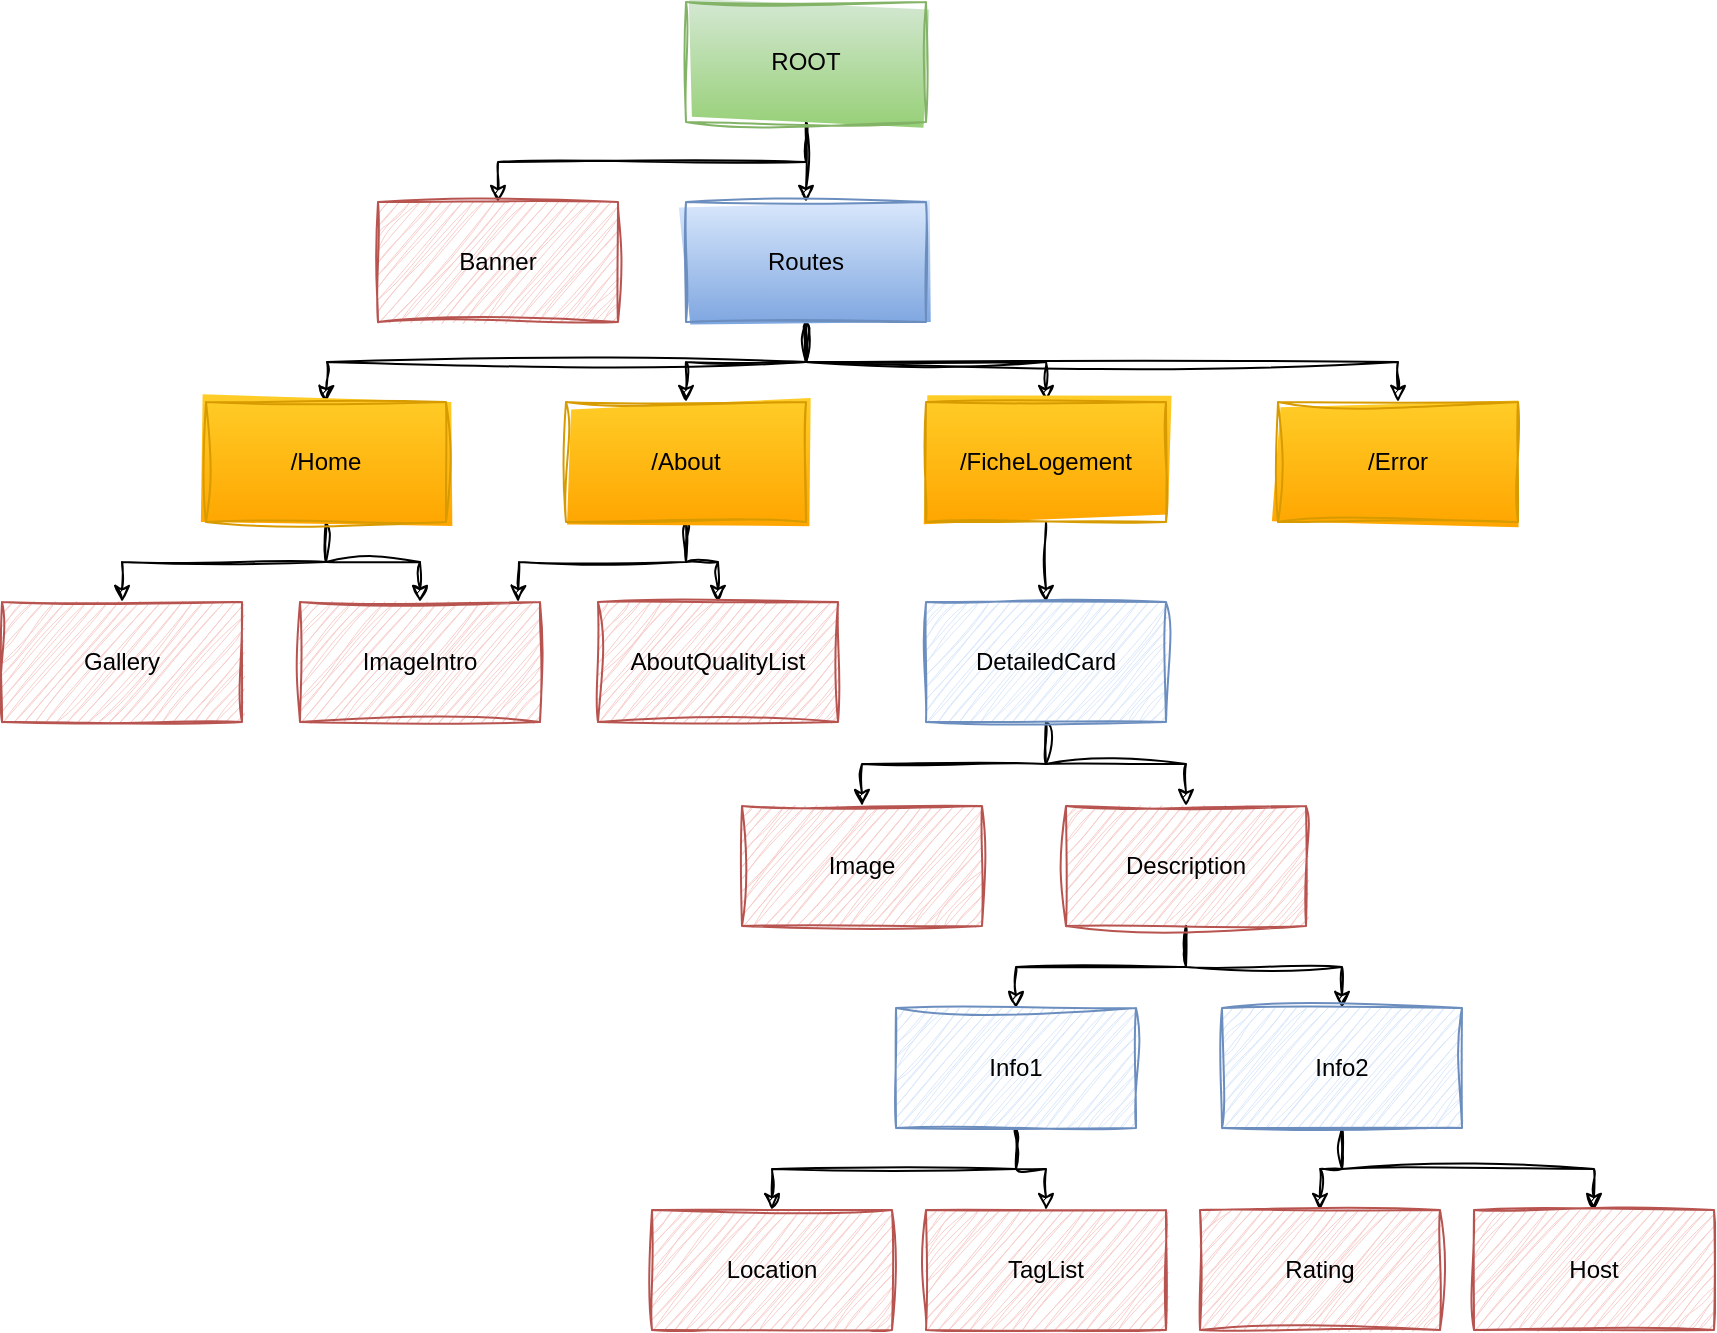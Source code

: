 <mxfile version="24.5.4" type="github">
  <diagram name="Page-1" id="EvFdWE8hsnzMxmmmiark">
    <mxGraphModel dx="1509" dy="654" grid="0" gridSize="12" guides="1" tooltips="1" connect="1" arrows="1" fold="1" page="0" pageScale="1" pageWidth="1169" pageHeight="1654" background="none" math="0" shadow="0">
      <root>
        <mxCell id="0" />
        <mxCell id="1" parent="0" />
        <mxCell id="7yv135jf1E9UNRWyaEtT-14" style="edgeStyle=orthogonalEdgeStyle;rounded=0;orthogonalLoop=1;jettySize=auto;html=1;exitX=0.5;exitY=1;exitDx=0;exitDy=0;entryX=0.5;entryY=0;entryDx=0;entryDy=0;sketch=1;curveFitting=1;jiggle=2;labelBackgroundColor=none;fontColor=default;" parent="1" source="7yv135jf1E9UNRWyaEtT-1" target="7yv135jf1E9UNRWyaEtT-3" edge="1">
          <mxGeometry relative="1" as="geometry" />
        </mxCell>
        <mxCell id="7yv135jf1E9UNRWyaEtT-15" style="edgeStyle=orthogonalEdgeStyle;rounded=0;orthogonalLoop=1;jettySize=auto;html=1;exitX=0.5;exitY=1;exitDx=0;exitDy=0;entryX=0.5;entryY=0;entryDx=0;entryDy=0;sketch=1;curveFitting=1;jiggle=2;labelBackgroundColor=none;fontColor=default;" parent="1" source="7yv135jf1E9UNRWyaEtT-1" target="7yv135jf1E9UNRWyaEtT-2" edge="1">
          <mxGeometry relative="1" as="geometry" />
        </mxCell>
        <mxCell id="7yv135jf1E9UNRWyaEtT-1" value="ROOT" style="rounded=0;whiteSpace=wrap;html=1;sketch=1;curveFitting=1;jiggle=2;labelBackgroundColor=none;fillColor=#d5e8d4;strokeColor=#82b366;gradientColor=#97d077;" parent="1" vertex="1">
          <mxGeometry x="499" y="17" width="120" height="60" as="geometry" />
        </mxCell>
        <mxCell id="7yv135jf1E9UNRWyaEtT-16" style="edgeStyle=orthogonalEdgeStyle;rounded=0;orthogonalLoop=1;jettySize=auto;html=1;exitX=0.5;exitY=1;exitDx=0;exitDy=0;entryX=0.5;entryY=0;entryDx=0;entryDy=0;sketch=1;curveFitting=1;jiggle=2;labelBackgroundColor=none;fontColor=default;" parent="1" source="7yv135jf1E9UNRWyaEtT-2" edge="1">
          <mxGeometry relative="1" as="geometry">
            <mxPoint x="319" y="217" as="targetPoint" />
          </mxGeometry>
        </mxCell>
        <mxCell id="7yv135jf1E9UNRWyaEtT-17" style="edgeStyle=orthogonalEdgeStyle;rounded=0;orthogonalLoop=1;jettySize=auto;html=1;exitX=0.5;exitY=1;exitDx=0;exitDy=0;entryX=0.5;entryY=0;entryDx=0;entryDy=0;sketch=1;curveFitting=1;jiggle=2;labelBackgroundColor=none;fontColor=default;" parent="1" source="7yv135jf1E9UNRWyaEtT-2" target="7yv135jf1E9UNRWyaEtT-4" edge="1">
          <mxGeometry relative="1" as="geometry" />
        </mxCell>
        <mxCell id="7yv135jf1E9UNRWyaEtT-18" style="edgeStyle=orthogonalEdgeStyle;rounded=0;orthogonalLoop=1;jettySize=auto;html=1;exitX=0.5;exitY=1;exitDx=0;exitDy=0;entryX=0.5;entryY=0;entryDx=0;entryDy=0;sketch=1;curveFitting=1;jiggle=2;labelBackgroundColor=none;fontColor=default;" parent="1" source="7yv135jf1E9UNRWyaEtT-2" target="7yv135jf1E9UNRWyaEtT-6" edge="1">
          <mxGeometry relative="1" as="geometry" />
        </mxCell>
        <mxCell id="7yv135jf1E9UNRWyaEtT-20" style="edgeStyle=orthogonalEdgeStyle;rounded=0;orthogonalLoop=1;jettySize=auto;html=1;exitX=0.5;exitY=1;exitDx=0;exitDy=0;sketch=1;curveFitting=1;jiggle=2;labelBackgroundColor=none;fontColor=default;" parent="1" source="7yv135jf1E9UNRWyaEtT-2" target="7yv135jf1E9UNRWyaEtT-19" edge="1">
          <mxGeometry relative="1" as="geometry" />
        </mxCell>
        <mxCell id="7yv135jf1E9UNRWyaEtT-2" value="Routes" style="rounded=0;whiteSpace=wrap;html=1;sketch=1;curveFitting=1;jiggle=2;labelBackgroundColor=none;fillColor=#dae8fc;strokeColor=#6c8ebf;gradientColor=#7ea6e0;" parent="1" vertex="1">
          <mxGeometry x="499" y="117" width="120" height="60" as="geometry" />
        </mxCell>
        <mxCell id="7yv135jf1E9UNRWyaEtT-3" value="Banner" style="rounded=0;whiteSpace=wrap;html=1;sketch=1;curveFitting=1;jiggle=2;labelBackgroundColor=none;fillColor=#f8cecc;strokeColor=#b85450;" parent="1" vertex="1">
          <mxGeometry x="345" y="117" width="120" height="60" as="geometry" />
        </mxCell>
        <mxCell id="7yv135jf1E9UNRWyaEtT-24" style="edgeStyle=orthogonalEdgeStyle;rounded=0;orthogonalLoop=1;jettySize=auto;html=1;exitX=0.5;exitY=1;exitDx=0;exitDy=0;sketch=1;curveFitting=1;jiggle=2;labelBackgroundColor=none;fontColor=default;" parent="1" source="7yv135jf1E9UNRWyaEtT-4" edge="1">
          <mxGeometry relative="1" as="geometry">
            <mxPoint x="415" y="317" as="targetPoint" />
          </mxGeometry>
        </mxCell>
        <mxCell id="7yv135jf1E9UNRWyaEtT-27" style="edgeStyle=orthogonalEdgeStyle;rounded=0;orthogonalLoop=1;jettySize=auto;html=1;exitX=0.5;exitY=1;exitDx=0;exitDy=0;entryX=0.5;entryY=0;entryDx=0;entryDy=0;sketch=1;curveFitting=1;jiggle=2;labelBackgroundColor=none;fontColor=default;" parent="1" source="7yv135jf1E9UNRWyaEtT-4" target="7yv135jf1E9UNRWyaEtT-26" edge="1">
          <mxGeometry relative="1" as="geometry" />
        </mxCell>
        <mxCell id="7yv135jf1E9UNRWyaEtT-4" value="/About" style="rounded=0;whiteSpace=wrap;html=1;sketch=1;curveFitting=1;jiggle=2;labelBackgroundColor=none;fillColor=#ffcd28;strokeColor=#d79b00;gradientColor=#ffa500;" parent="1" vertex="1">
          <mxGeometry x="439" y="217" width="120" height="60" as="geometry" />
        </mxCell>
        <mxCell id="7yv135jf1E9UNRWyaEtT-36" style="edgeStyle=orthogonalEdgeStyle;rounded=0;orthogonalLoop=1;jettySize=auto;html=1;exitX=0.5;exitY=1;exitDx=0;exitDy=0;entryX=0.5;entryY=0;entryDx=0;entryDy=0;sketch=1;curveFitting=1;jiggle=2;labelBackgroundColor=none;fontColor=default;" parent="1" source="7yv135jf1E9UNRWyaEtT-6" target="7yv135jf1E9UNRWyaEtT-29" edge="1">
          <mxGeometry relative="1" as="geometry" />
        </mxCell>
        <mxCell id="7yv135jf1E9UNRWyaEtT-6" value="/FicheLogement" style="rounded=0;whiteSpace=wrap;html=1;sketch=1;curveFitting=1;jiggle=2;labelBackgroundColor=none;fillColor=#ffcd28;strokeColor=#d79b00;gradientColor=#ffa500;" parent="1" vertex="1">
          <mxGeometry x="619" y="217" width="120" height="60" as="geometry" />
        </mxCell>
        <mxCell id="7yv135jf1E9UNRWyaEtT-19" value="/Error" style="rounded=0;whiteSpace=wrap;html=1;sketch=1;curveFitting=1;jiggle=2;labelBackgroundColor=none;fillColor=#ffcd28;strokeColor=#d79b00;gradientColor=#ffa500;" parent="1" vertex="1">
          <mxGeometry x="795" y="217" width="120" height="60" as="geometry" />
        </mxCell>
        <mxCell id="7yv135jf1E9UNRWyaEtT-21" value="ImageIntro" style="rounded=0;whiteSpace=wrap;html=1;sketch=1;curveFitting=1;jiggle=2;labelBackgroundColor=none;fillColor=#f8cecc;strokeColor=#b85450;" parent="1" vertex="1">
          <mxGeometry x="306" y="317" width="120" height="60" as="geometry" />
        </mxCell>
        <mxCell id="7yv135jf1E9UNRWyaEtT-22" value="Gallery" style="rounded=0;whiteSpace=wrap;html=1;sketch=1;curveFitting=1;jiggle=2;labelBackgroundColor=none;fillColor=#f8cecc;strokeColor=#b85450;" parent="1" vertex="1">
          <mxGeometry x="157" y="317" width="120" height="60" as="geometry" />
        </mxCell>
        <mxCell id="7yv135jf1E9UNRWyaEtT-26" value="AboutQualityList" style="rounded=0;whiteSpace=wrap;html=1;sketch=1;curveFitting=1;jiggle=2;labelBackgroundColor=none;fillColor=#f8cecc;strokeColor=#b85450;" parent="1" vertex="1">
          <mxGeometry x="455" y="317" width="120" height="60" as="geometry" />
        </mxCell>
        <mxCell id="7yv135jf1E9UNRWyaEtT-38" style="edgeStyle=orthogonalEdgeStyle;rounded=0;orthogonalLoop=1;jettySize=auto;html=1;exitX=0.5;exitY=1;exitDx=0;exitDy=0;entryX=0.5;entryY=0;entryDx=0;entryDy=0;sketch=1;curveFitting=1;jiggle=2;labelBackgroundColor=none;fontColor=default;" parent="1" source="7yv135jf1E9UNRWyaEtT-29" target="7yv135jf1E9UNRWyaEtT-31" edge="1">
          <mxGeometry relative="1" as="geometry" />
        </mxCell>
        <mxCell id="7yv135jf1E9UNRWyaEtT-39" style="edgeStyle=orthogonalEdgeStyle;rounded=0;orthogonalLoop=1;jettySize=auto;html=1;exitX=0.5;exitY=1;exitDx=0;exitDy=0;entryX=0.5;entryY=0;entryDx=0;entryDy=0;sketch=1;curveFitting=1;jiggle=2;labelBackgroundColor=none;fontColor=default;" parent="1" source="7yv135jf1E9UNRWyaEtT-29" target="7yv135jf1E9UNRWyaEtT-30" edge="1">
          <mxGeometry relative="1" as="geometry" />
        </mxCell>
        <mxCell id="7yv135jf1E9UNRWyaEtT-29" value="DetailedCard" style="rounded=0;whiteSpace=wrap;html=1;sketch=1;curveFitting=1;jiggle=2;labelBackgroundColor=none;fillColor=#dae8fc;strokeColor=#6c8ebf;" parent="1" vertex="1">
          <mxGeometry x="619" y="317" width="120" height="60" as="geometry" />
        </mxCell>
        <mxCell id="7yv135jf1E9UNRWyaEtT-46" style="edgeStyle=orthogonalEdgeStyle;rounded=0;sketch=1;hachureGap=4;jiggle=2;curveFitting=1;orthogonalLoop=1;jettySize=auto;html=1;exitX=0.5;exitY=1;exitDx=0;exitDy=0;entryX=0.5;entryY=0;entryDx=0;entryDy=0;fontFamily=Architects Daughter;fontSource=https%3A%2F%2Ffonts.googleapis.com%2Fcss%3Ffamily%3DArchitects%2BDaughter;" parent="1" source="7yv135jf1E9UNRWyaEtT-30" target="7yv135jf1E9UNRWyaEtT-41" edge="1">
          <mxGeometry relative="1" as="geometry" />
        </mxCell>
        <mxCell id="7yv135jf1E9UNRWyaEtT-47" style="edgeStyle=orthogonalEdgeStyle;rounded=0;sketch=1;hachureGap=4;jiggle=2;curveFitting=1;orthogonalLoop=1;jettySize=auto;html=1;exitX=0.5;exitY=1;exitDx=0;exitDy=0;entryX=0.5;entryY=0;entryDx=0;entryDy=0;fontFamily=Architects Daughter;fontSource=https%3A%2F%2Ffonts.googleapis.com%2Fcss%3Ffamily%3DArchitects%2BDaughter;" parent="1" source="7yv135jf1E9UNRWyaEtT-30" target="7yv135jf1E9UNRWyaEtT-40" edge="1">
          <mxGeometry relative="1" as="geometry" />
        </mxCell>
        <mxCell id="7yv135jf1E9UNRWyaEtT-30" value="Description" style="rounded=0;whiteSpace=wrap;html=1;sketch=1;curveFitting=1;jiggle=2;labelBackgroundColor=none;fillColor=#f8cecc;strokeColor=#b85450;" parent="1" vertex="1">
          <mxGeometry x="689" y="419" width="120" height="60" as="geometry" />
        </mxCell>
        <mxCell id="7yv135jf1E9UNRWyaEtT-31" value="Image" style="rounded=0;whiteSpace=wrap;html=1;sketch=1;curveFitting=1;jiggle=2;labelBackgroundColor=none;fillColor=#f8cecc;strokeColor=#b85450;" parent="1" vertex="1">
          <mxGeometry x="527" y="419" width="120" height="60" as="geometry" />
        </mxCell>
        <mxCell id="7yv135jf1E9UNRWyaEtT-50" style="edgeStyle=orthogonalEdgeStyle;rounded=0;sketch=1;hachureGap=4;jiggle=2;curveFitting=1;orthogonalLoop=1;jettySize=auto;html=1;exitX=0.5;exitY=1;exitDx=0;exitDy=0;entryX=0.5;entryY=0;entryDx=0;entryDy=0;fontFamily=Architects Daughter;fontSource=https%3A%2F%2Ffonts.googleapis.com%2Fcss%3Ffamily%3DArchitects%2BDaughter;" parent="1" source="7yv135jf1E9UNRWyaEtT-40" target="7yv135jf1E9UNRWyaEtT-44" edge="1">
          <mxGeometry relative="1" as="geometry" />
        </mxCell>
        <mxCell id="7yv135jf1E9UNRWyaEtT-51" style="edgeStyle=orthogonalEdgeStyle;rounded=0;sketch=1;hachureGap=4;jiggle=2;curveFitting=1;orthogonalLoop=1;jettySize=auto;html=1;exitX=0.5;exitY=1;exitDx=0;exitDy=0;entryX=0.5;entryY=0;entryDx=0;entryDy=0;fontFamily=Architects Daughter;fontSource=https%3A%2F%2Ffonts.googleapis.com%2Fcss%3Ffamily%3DArchitects%2BDaughter;" parent="1" source="7yv135jf1E9UNRWyaEtT-40" target="7yv135jf1E9UNRWyaEtT-45" edge="1">
          <mxGeometry relative="1" as="geometry" />
        </mxCell>
        <mxCell id="7yv135jf1E9UNRWyaEtT-40" value="&lt;font face=&quot;Helvetica&quot;&gt;Info2&lt;/font&gt;" style="whiteSpace=wrap;html=1;sketch=1;hachureGap=4;jiggle=2;curveFitting=1;fontFamily=Architects Daughter;fontSource=https%3A%2F%2Ffonts.googleapis.com%2Fcss%3Ffamily%3DArchitects%2BDaughter;fillColor=#dae8fc;strokeColor=#6c8ebf;" parent="1" vertex="1">
          <mxGeometry x="767" y="520" width="120" height="60" as="geometry" />
        </mxCell>
        <mxCell id="7yv135jf1E9UNRWyaEtT-48" style="edgeStyle=orthogonalEdgeStyle;rounded=0;sketch=1;hachureGap=4;jiggle=2;curveFitting=1;orthogonalLoop=1;jettySize=auto;html=1;exitX=0.5;exitY=1;exitDx=0;exitDy=0;fontFamily=Architects Daughter;fontSource=https%3A%2F%2Ffonts.googleapis.com%2Fcss%3Ffamily%3DArchitects%2BDaughter;" parent="1" source="7yv135jf1E9UNRWyaEtT-41" target="7yv135jf1E9UNRWyaEtT-42" edge="1">
          <mxGeometry relative="1" as="geometry" />
        </mxCell>
        <mxCell id="7yv135jf1E9UNRWyaEtT-49" style="edgeStyle=orthogonalEdgeStyle;rounded=0;sketch=1;hachureGap=4;jiggle=2;curveFitting=1;orthogonalLoop=1;jettySize=auto;html=1;exitX=0.5;exitY=1;exitDx=0;exitDy=0;entryX=0.5;entryY=0;entryDx=0;entryDy=0;fontFamily=Architects Daughter;fontSource=https%3A%2F%2Ffonts.googleapis.com%2Fcss%3Ffamily%3DArchitects%2BDaughter;" parent="1" source="7yv135jf1E9UNRWyaEtT-41" target="7yv135jf1E9UNRWyaEtT-43" edge="1">
          <mxGeometry relative="1" as="geometry" />
        </mxCell>
        <mxCell id="7yv135jf1E9UNRWyaEtT-41" value="Info1" style="whiteSpace=wrap;html=1;sketch=1;hachureGap=4;jiggle=2;curveFitting=1;fontFamily=Helvetica;fillColor=#dae8fc;strokeColor=#6c8ebf;" parent="1" vertex="1">
          <mxGeometry x="604" y="520" width="120" height="60" as="geometry" />
        </mxCell>
        <mxCell id="7yv135jf1E9UNRWyaEtT-42" value="&lt;font face=&quot;Helvetica&quot;&gt;Location&lt;/font&gt;" style="rounded=0;whiteSpace=wrap;html=1;sketch=1;hachureGap=4;jiggle=2;curveFitting=1;fontFamily=Architects Daughter;fontSource=https%3A%2F%2Ffonts.googleapis.com%2Fcss%3Ffamily%3DArchitects%2BDaughter;fillColor=#f8cecc;strokeColor=#b85450;" parent="1" vertex="1">
          <mxGeometry x="482" y="621" width="120" height="60" as="geometry" />
        </mxCell>
        <mxCell id="7yv135jf1E9UNRWyaEtT-43" value="&lt;font face=&quot;Helvetica&quot;&gt;TagList&lt;/font&gt;" style="rounded=0;whiteSpace=wrap;html=1;sketch=1;hachureGap=4;jiggle=2;curveFitting=1;fontFamily=Architects Daughter;fontSource=https%3A%2F%2Ffonts.googleapis.com%2Fcss%3Ffamily%3DArchitects%2BDaughter;fillColor=#f8cecc;strokeColor=#b85450;" parent="1" vertex="1">
          <mxGeometry x="619" y="621" width="120" height="60" as="geometry" />
        </mxCell>
        <mxCell id="7yv135jf1E9UNRWyaEtT-44" value="&lt;font face=&quot;Helvetica&quot;&gt;Rating&lt;/font&gt;" style="rounded=0;whiteSpace=wrap;html=1;sketch=1;hachureGap=4;jiggle=2;curveFitting=1;fontFamily=Architects Daughter;fontSource=https%3A%2F%2Ffonts.googleapis.com%2Fcss%3Ffamily%3DArchitects%2BDaughter;fillColor=#f8cecc;strokeColor=#b85450;" parent="1" vertex="1">
          <mxGeometry x="756" y="621" width="120" height="60" as="geometry" />
        </mxCell>
        <mxCell id="7yv135jf1E9UNRWyaEtT-45" value="&lt;font face=&quot;Helvetica&quot;&gt;Host&lt;/font&gt;" style="rounded=0;whiteSpace=wrap;html=1;sketch=1;hachureGap=4;jiggle=2;curveFitting=1;fontFamily=Architects Daughter;fontSource=https%3A%2F%2Ffonts.googleapis.com%2Fcss%3Ffamily%3DArchitects%2BDaughter;fillColor=#f8cecc;strokeColor=#b85450;" parent="1" vertex="1">
          <mxGeometry x="893" y="621" width="120" height="60" as="geometry" />
        </mxCell>
        <mxCell id="7yv135jf1E9UNRWyaEtT-53" style="edgeStyle=orthogonalEdgeStyle;rounded=0;sketch=1;hachureGap=4;jiggle=2;curveFitting=1;orthogonalLoop=1;jettySize=auto;html=1;exitX=0.5;exitY=1;exitDx=0;exitDy=0;entryX=0.5;entryY=0;entryDx=0;entryDy=0;fontFamily=Architects Daughter;fontSource=https%3A%2F%2Ffonts.googleapis.com%2Fcss%3Ffamily%3DArchitects%2BDaughter;" parent="1" source="7yv135jf1E9UNRWyaEtT-52" target="7yv135jf1E9UNRWyaEtT-22" edge="1">
          <mxGeometry relative="1" as="geometry" />
        </mxCell>
        <mxCell id="7yv135jf1E9UNRWyaEtT-54" style="edgeStyle=orthogonalEdgeStyle;rounded=0;sketch=1;hachureGap=4;jiggle=2;curveFitting=1;orthogonalLoop=1;jettySize=auto;html=1;exitX=0.5;exitY=1;exitDx=0;exitDy=0;entryX=0.5;entryY=0;entryDx=0;entryDy=0;fontFamily=Architects Daughter;fontSource=https%3A%2F%2Ffonts.googleapis.com%2Fcss%3Ffamily%3DArchitects%2BDaughter;" parent="1" source="7yv135jf1E9UNRWyaEtT-52" target="7yv135jf1E9UNRWyaEtT-21" edge="1">
          <mxGeometry relative="1" as="geometry" />
        </mxCell>
        <mxCell id="7yv135jf1E9UNRWyaEtT-52" value="/Home" style="rounded=0;whiteSpace=wrap;html=1;sketch=1;curveFitting=1;jiggle=2;labelBackgroundColor=none;fillColor=#ffcd28;strokeColor=#d79b00;gradientColor=#ffa500;" parent="1" vertex="1">
          <mxGeometry x="259" y="217" width="120" height="60" as="geometry" />
        </mxCell>
      </root>
    </mxGraphModel>
  </diagram>
</mxfile>
